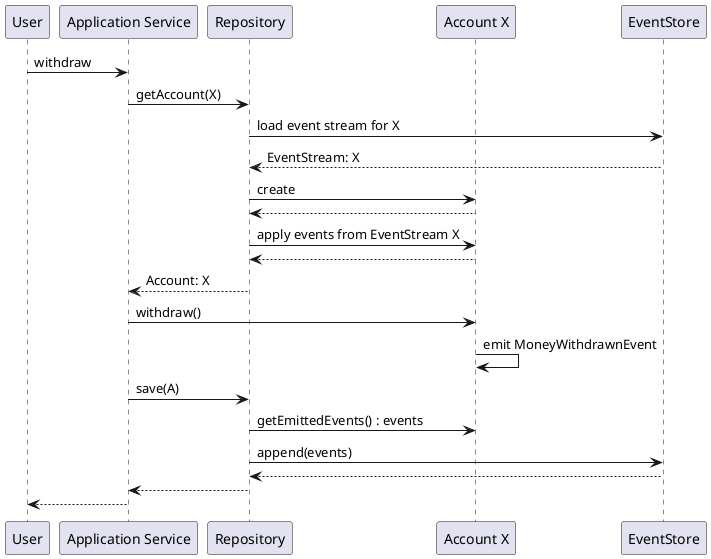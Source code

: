 @startuml

participant "User" as U
participant "Application Service" as AS
participant "Repository" as R
participant "Account X" as A
participant "EventStore" as ES

U -> AS: withdraw
AS -> R: getAccount(X)
R -> ES: load event stream for X
R <-- ES: EventStream: X
R ->  A: create
R <-- A
R -> A: apply events from EventStream X
R <-- A
AS <-- R: Account: X
AS -> A: withdraw()
A -> A: emit MoneyWithdrawnEvent
AS -> R: save(A)
R -> A: getEmittedEvents() : events
R -> ES: append(events)
R <-- ES
AS <-- R
U <-- AS

@enduml